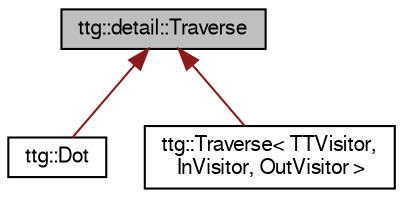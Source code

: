 digraph "ttg::detail::Traverse"
{
 // LATEX_PDF_SIZE
  edge [fontname="FreeSans",fontsize="10",labelfontname="FreeSans",labelfontsize="10"];
  node [fontname="FreeSans",fontsize="10",shape=record];
  Node1 [label="ttg::detail::Traverse",height=0.2,width=0.4,color="black", fillcolor="grey75", style="filled", fontcolor="black",tooltip="Traverses a graph of TTs in depth-first manner following out edges."];
  Node1 -> Node2 [dir="back",color="firebrick4",fontsize="10",style="solid",fontname="FreeSans"];
  Node2 [label="ttg::Dot",height=0.2,width=0.4,color="black", fillcolor="white", style="filled",URL="$classttg_1_1_dot.html",tooltip="Prints the graph to a std::string in the format understood by GraphViz's dot program."];
  Node1 -> Node3 [dir="back",color="firebrick4",fontsize="10",style="solid",fontname="FreeSans"];
  Node3 [label="ttg::Traverse\< TTVisitor,\l InVisitor, OutVisitor \>",height=0.2,width=0.4,color="black", fillcolor="white", style="filled",URL="$classttg_1_1_traverse.html",tooltip="Traverses a graph of ops in depth-first manner following out edges."];
}
